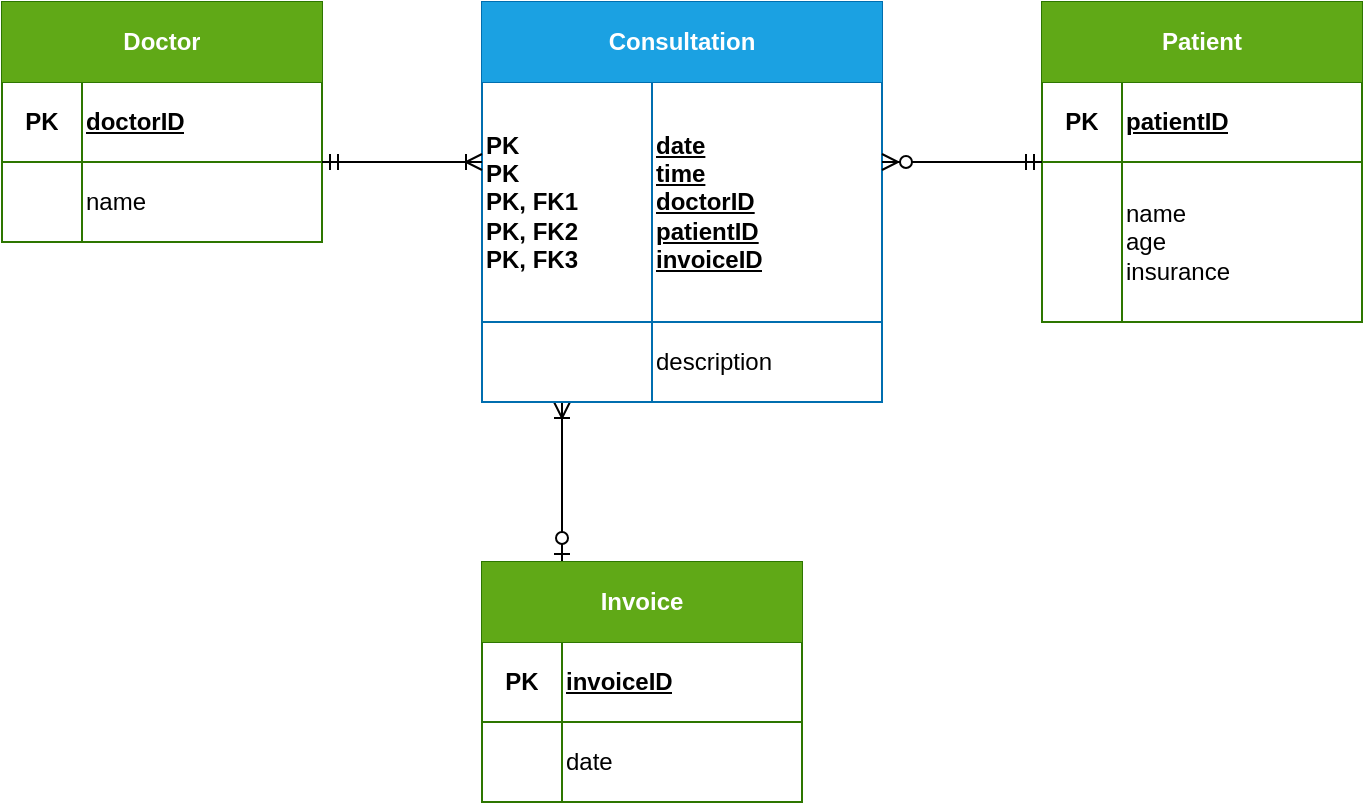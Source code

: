 <mxfile version="20.6.0" type="device"><diagram id="r9cYyTwz3PThLWFNZiZb" name="Page-1"><mxGraphModel dx="1422" dy="747" grid="1" gridSize="10" guides="1" tooltips="1" connect="1" arrows="1" fold="1" page="1" pageScale="1" pageWidth="291" pageHeight="413" math="0" shadow="0"><root><mxCell id="0"/><mxCell id="1" parent="0"/><mxCell id="9_CiMtXoxlJUaPng93nl-4" value="" style="fontSize=12;html=1;endArrow=ERoneToMany;startArrow=ERzeroToOne;rounded=0;" parent="1" edge="1"><mxGeometry width="100" height="100" relative="1" as="geometry"><mxPoint x="320" y="320" as="sourcePoint"/><mxPoint x="320" y="240" as="targetPoint"/><Array as="points"/></mxGeometry></mxCell><mxCell id="9_CiMtXoxlJUaPng93nl-6" value="" style="shape=table;html=1;whiteSpace=wrap;startSize=0;container=1;collapsible=0;childLayout=tableLayout;swimlaneLine=1;strokeColor=#2D7600;columnLines=1;resizeLast=0;right=1;moveCells=1;fontColor=#FFFFFF;" parent="1" vertex="1"><mxGeometry x="40" y="40" width="160" height="120" as="geometry"/></mxCell><mxCell id="9_CiMtXoxlJUaPng93nl-7" value="" style="shape=tableRow;horizontal=0;startSize=0;swimlaneHead=0;swimlaneBody=0;top=0;left=0;bottom=0;right=0;collapsible=0;dropTarget=0;fillColor=default;points=[[0,0.5],[1,0.5]];portConstraint=eastwest;" parent="9_CiMtXoxlJUaPng93nl-6" vertex="1"><mxGeometry width="160" height="40" as="geometry"/></mxCell><mxCell id="9_CiMtXoxlJUaPng93nl-8" value="&lt;font color=&quot;#FFFFFF&quot;&gt;&lt;b&gt;Doctor&lt;/b&gt;&lt;/font&gt;" style="shape=partialRectangle;html=1;whiteSpace=wrap;connectable=0;fillColor=#60A917;top=0;left=0;bottom=0;right=0;overflow=hidden;rowspan=1;colspan=2;collapsible=1;" parent="9_CiMtXoxlJUaPng93nl-7" vertex="1"><mxGeometry width="160" height="40" as="geometry"><mxRectangle width="40" height="40" as="alternateBounds"/></mxGeometry></mxCell><mxCell id="9_CiMtXoxlJUaPng93nl-9" value="" style="shape=partialRectangle;html=1;whiteSpace=wrap;connectable=0;fillColor=none;top=0;left=0;bottom=0;right=0;overflow=hidden;" parent="9_CiMtXoxlJUaPng93nl-7" vertex="1" visible="0"><mxGeometry x="40" width="120" height="40" as="geometry"><mxRectangle width="120" height="40" as="alternateBounds"/></mxGeometry></mxCell><mxCell id="9_CiMtXoxlJUaPng93nl-10" value="" style="shape=tableRow;horizontal=0;startSize=0;swimlaneHead=0;swimlaneBody=0;top=0;left=0;bottom=0;right=0;collapsible=0;dropTarget=0;fillColor=none;points=[[0,0.5],[1,0.5]];portConstraint=eastwest;" parent="9_CiMtXoxlJUaPng93nl-6" vertex="1"><mxGeometry y="40" width="160" height="40" as="geometry"/></mxCell><mxCell id="9_CiMtXoxlJUaPng93nl-11" value="&lt;b&gt;PK&lt;/b&gt;" style="shape=partialRectangle;html=1;whiteSpace=wrap;connectable=0;fillColor=none;top=0;left=0;bottom=0;right=0;overflow=hidden;" parent="9_CiMtXoxlJUaPng93nl-10" vertex="1"><mxGeometry width="40" height="40" as="geometry"><mxRectangle width="40" height="40" as="alternateBounds"/></mxGeometry></mxCell><mxCell id="9_CiMtXoxlJUaPng93nl-12" value="&lt;div align=&quot;justify&quot;&gt;doctorID&lt;/div&gt;" style="shape=partialRectangle;html=1;whiteSpace=wrap;connectable=0;fillColor=none;top=0;left=0;bottom=0;right=0;overflow=hidden;fontStyle=5;align=left;" parent="9_CiMtXoxlJUaPng93nl-10" vertex="1"><mxGeometry x="40" width="120" height="40" as="geometry"><mxRectangle width="120" height="40" as="alternateBounds"/></mxGeometry></mxCell><mxCell id="9_CiMtXoxlJUaPng93nl-13" value="" style="shape=tableRow;horizontal=0;startSize=0;swimlaneHead=0;swimlaneBody=0;top=0;left=0;bottom=0;right=0;collapsible=0;dropTarget=0;fillColor=none;points=[[0,0.5],[1,0.5]];portConstraint=eastwest;" parent="9_CiMtXoxlJUaPng93nl-6" vertex="1"><mxGeometry y="80" width="160" height="40" as="geometry"/></mxCell><mxCell id="9_CiMtXoxlJUaPng93nl-14" value="" style="shape=partialRectangle;html=1;whiteSpace=wrap;connectable=0;fillColor=none;top=0;left=0;bottom=0;right=0;overflow=hidden;" parent="9_CiMtXoxlJUaPng93nl-13" vertex="1"><mxGeometry width="40" height="40" as="geometry"><mxRectangle width="40" height="40" as="alternateBounds"/></mxGeometry></mxCell><mxCell id="9_CiMtXoxlJUaPng93nl-15" value="&lt;div align=&quot;left&quot;&gt;name&lt;/div&gt;" style="shape=partialRectangle;html=1;whiteSpace=wrap;connectable=0;fillColor=none;top=0;left=0;bottom=0;right=0;overflow=hidden;align=left;" parent="9_CiMtXoxlJUaPng93nl-13" vertex="1"><mxGeometry x="40" width="120" height="40" as="geometry"><mxRectangle width="120" height="40" as="alternateBounds"/></mxGeometry></mxCell><mxCell id="9_CiMtXoxlJUaPng93nl-16" value="" style="shape=table;html=1;whiteSpace=wrap;startSize=0;container=1;collapsible=0;childLayout=tableLayout;swimlaneLine=1;strokeColor=#006EAF;columnLines=1;resizeLast=0;right=1;moveCells=1;fontColor=#FFFFFF;" parent="1" vertex="1"><mxGeometry x="280" y="40" width="200" height="200" as="geometry"/></mxCell><mxCell id="9_CiMtXoxlJUaPng93nl-17" value="" style="shape=tableRow;horizontal=0;startSize=0;swimlaneHead=0;swimlaneBody=0;top=0;left=0;bottom=0;right=0;collapsible=0;dropTarget=0;fillColor=default;points=[[0,0.5],[1,0.5]];portConstraint=eastwest;" parent="9_CiMtXoxlJUaPng93nl-16" vertex="1"><mxGeometry width="200" height="40" as="geometry"/></mxCell><mxCell id="9_CiMtXoxlJUaPng93nl-18" value="&lt;font color=&quot;#FFFFFF&quot;&gt;&lt;b&gt;Consultation&lt;/b&gt;&lt;/font&gt;" style="shape=partialRectangle;html=1;whiteSpace=wrap;connectable=0;fillColor=#1BA1E2;top=0;left=0;bottom=0;right=0;overflow=hidden;rowspan=1;colspan=2;collapsible=1;" parent="9_CiMtXoxlJUaPng93nl-17" vertex="1"><mxGeometry width="200" height="40" as="geometry"><mxRectangle width="85" height="40" as="alternateBounds"/></mxGeometry></mxCell><mxCell id="9_CiMtXoxlJUaPng93nl-19" value="" style="shape=partialRectangle;html=1;whiteSpace=wrap;connectable=0;fillColor=none;top=0;left=0;bottom=0;right=0;overflow=hidden;" parent="9_CiMtXoxlJUaPng93nl-17" vertex="1" visible="0"><mxGeometry x="85" width="115" height="40" as="geometry"><mxRectangle width="115" height="40" as="alternateBounds"/></mxGeometry></mxCell><mxCell id="9_CiMtXoxlJUaPng93nl-20" value="" style="shape=tableRow;horizontal=0;startSize=0;swimlaneHead=0;swimlaneBody=0;top=0;left=0;bottom=0;right=0;collapsible=0;dropTarget=0;fillColor=none;points=[[0,0.5],[1,0.5]];portConstraint=eastwest;" parent="9_CiMtXoxlJUaPng93nl-16" vertex="1"><mxGeometry y="40" width="200" height="120" as="geometry"/></mxCell><mxCell id="9_CiMtXoxlJUaPng93nl-21" value="&lt;div align=&quot;left&quot;&gt;PK&lt;br&gt;&lt;/div&gt;&lt;div align=&quot;left&quot;&gt;PK&lt;br&gt;&lt;/div&gt;&lt;div align=&quot;left&quot;&gt;PK, FK1&lt;/div&gt;&lt;div align=&quot;left&quot;&gt;PK, FK2&lt;br&gt;&lt;/div&gt;&lt;div align=&quot;left&quot;&gt;PK, FK3&lt;br&gt;&lt;/div&gt;" style="shape=partialRectangle;html=1;whiteSpace=wrap;connectable=0;fillColor=none;top=0;left=0;bottom=0;right=0;overflow=hidden;fontStyle=1;align=left;" parent="9_CiMtXoxlJUaPng93nl-20" vertex="1"><mxGeometry width="85" height="120" as="geometry"><mxRectangle width="85" height="120" as="alternateBounds"/></mxGeometry></mxCell><mxCell id="9_CiMtXoxlJUaPng93nl-22" value="&lt;div&gt;date&lt;br&gt;&lt;/div&gt;&lt;div&gt;time&lt;br&gt;&lt;/div&gt;&lt;div&gt;doctorID&lt;/div&gt;&lt;div align=&quot;left&quot;&gt;patientID&lt;br&gt;&lt;/div&gt;&lt;div&gt;invoiceID&lt;br&gt;&lt;/div&gt;" style="shape=partialRectangle;html=1;whiteSpace=wrap;connectable=0;fillColor=none;top=0;left=0;bottom=0;right=0;overflow=hidden;fontStyle=5;align=left;" parent="9_CiMtXoxlJUaPng93nl-20" vertex="1"><mxGeometry x="85" width="115" height="120" as="geometry"><mxRectangle width="115" height="120" as="alternateBounds"/></mxGeometry></mxCell><mxCell id="9_CiMtXoxlJUaPng93nl-23" value="" style="shape=tableRow;horizontal=0;startSize=0;swimlaneHead=0;swimlaneBody=0;top=0;left=0;bottom=0;right=0;collapsible=0;dropTarget=0;fillColor=none;points=[[0,0.5],[1,0.5]];portConstraint=eastwest;" parent="9_CiMtXoxlJUaPng93nl-16" vertex="1"><mxGeometry y="160" width="200" height="40" as="geometry"/></mxCell><mxCell id="9_CiMtXoxlJUaPng93nl-24" value="" style="shape=partialRectangle;html=1;whiteSpace=wrap;connectable=0;fillColor=none;top=0;left=0;bottom=0;right=0;overflow=hidden;" parent="9_CiMtXoxlJUaPng93nl-23" vertex="1"><mxGeometry width="85" height="40" as="geometry"><mxRectangle width="85" height="40" as="alternateBounds"/></mxGeometry></mxCell><mxCell id="9_CiMtXoxlJUaPng93nl-25" value="&lt;div align=&quot;left&quot;&gt;description&lt;/div&gt;" style="shape=partialRectangle;html=1;whiteSpace=wrap;connectable=0;fillColor=none;top=0;left=0;bottom=0;right=0;overflow=hidden;align=left;" parent="9_CiMtXoxlJUaPng93nl-23" vertex="1"><mxGeometry x="85" width="115" height="40" as="geometry"><mxRectangle width="115" height="40" as="alternateBounds"/></mxGeometry></mxCell><mxCell id="9_CiMtXoxlJUaPng93nl-26" value="" style="shape=table;html=1;whiteSpace=wrap;startSize=0;container=1;collapsible=0;childLayout=tableLayout;swimlaneLine=1;strokeColor=#2D7600;columnLines=1;resizeLast=0;right=1;moveCells=1;" parent="1" vertex="1"><mxGeometry x="560" y="40" width="160" height="160" as="geometry"/></mxCell><mxCell id="9_CiMtXoxlJUaPng93nl-27" value="" style="shape=tableRow;horizontal=0;startSize=0;swimlaneHead=0;swimlaneBody=0;top=0;left=0;bottom=0;right=0;collapsible=0;dropTarget=0;fillColor=default;points=[[0,0.5],[1,0.5]];portConstraint=eastwest;" parent="9_CiMtXoxlJUaPng93nl-26" vertex="1"><mxGeometry width="160" height="40" as="geometry"/></mxCell><mxCell id="9_CiMtXoxlJUaPng93nl-28" value="&lt;b&gt;Patient&lt;/b&gt;" style="shape=partialRectangle;html=1;whiteSpace=wrap;connectable=0;fillColor=#60A917;top=0;left=0;bottom=0;right=0;overflow=hidden;rowspan=1;colspan=2;collapsible=1;fontColor=#FFFFFF;" parent="9_CiMtXoxlJUaPng93nl-27" vertex="1"><mxGeometry width="160" height="40" as="geometry"><mxRectangle width="40" height="40" as="alternateBounds"/></mxGeometry></mxCell><mxCell id="9_CiMtXoxlJUaPng93nl-29" value="" style="shape=partialRectangle;html=1;whiteSpace=wrap;connectable=0;fillColor=none;top=0;left=0;bottom=0;right=0;overflow=hidden;" parent="9_CiMtXoxlJUaPng93nl-27" vertex="1" visible="0"><mxGeometry x="40" width="120" height="40" as="geometry"><mxRectangle width="120" height="40" as="alternateBounds"/></mxGeometry></mxCell><mxCell id="9_CiMtXoxlJUaPng93nl-30" value="" style="shape=tableRow;horizontal=0;startSize=0;swimlaneHead=0;swimlaneBody=0;top=0;left=0;bottom=0;right=0;collapsible=0;dropTarget=0;fillColor=none;points=[[0,0.5],[1,0.5]];portConstraint=eastwest;" parent="9_CiMtXoxlJUaPng93nl-26" vertex="1"><mxGeometry y="40" width="160" height="40" as="geometry"/></mxCell><mxCell id="9_CiMtXoxlJUaPng93nl-31" value="&lt;b&gt;PK&lt;/b&gt;" style="shape=partialRectangle;html=1;whiteSpace=wrap;connectable=0;fillColor=none;top=0;left=0;bottom=0;right=0;overflow=hidden;" parent="9_CiMtXoxlJUaPng93nl-30" vertex="1"><mxGeometry width="40" height="40" as="geometry"><mxRectangle width="40" height="40" as="alternateBounds"/></mxGeometry></mxCell><mxCell id="9_CiMtXoxlJUaPng93nl-32" value="&lt;div align=&quot;justify&quot;&gt;patientID&lt;/div&gt;" style="shape=partialRectangle;html=1;whiteSpace=wrap;connectable=0;fillColor=none;top=0;left=0;bottom=0;right=0;overflow=hidden;fontStyle=5;align=left;" parent="9_CiMtXoxlJUaPng93nl-30" vertex="1"><mxGeometry x="40" width="120" height="40" as="geometry"><mxRectangle width="120" height="40" as="alternateBounds"/></mxGeometry></mxCell><mxCell id="9_CiMtXoxlJUaPng93nl-33" value="" style="shape=tableRow;horizontal=0;startSize=0;swimlaneHead=0;swimlaneBody=0;top=0;left=0;bottom=0;right=0;collapsible=0;dropTarget=0;fillColor=none;points=[[0,0.5],[1,0.5]];portConstraint=eastwest;" parent="9_CiMtXoxlJUaPng93nl-26" vertex="1"><mxGeometry y="80" width="160" height="80" as="geometry"/></mxCell><mxCell id="9_CiMtXoxlJUaPng93nl-34" value="" style="shape=partialRectangle;html=1;whiteSpace=wrap;connectable=0;fillColor=none;top=0;left=0;bottom=0;right=0;overflow=hidden;" parent="9_CiMtXoxlJUaPng93nl-33" vertex="1"><mxGeometry width="40" height="80" as="geometry"><mxRectangle width="40" height="80" as="alternateBounds"/></mxGeometry></mxCell><mxCell id="9_CiMtXoxlJUaPng93nl-35" value="&lt;div align=&quot;left&quot;&gt;name&lt;/div&gt;&lt;div align=&quot;left&quot;&gt;age&lt;br&gt;&lt;/div&gt;&lt;div&gt;insurance&lt;br&gt;&lt;/div&gt;" style="shape=partialRectangle;html=1;whiteSpace=wrap;connectable=0;fillColor=none;top=0;left=0;bottom=0;right=0;overflow=hidden;align=left;" parent="9_CiMtXoxlJUaPng93nl-33" vertex="1"><mxGeometry x="40" width="120" height="80" as="geometry"><mxRectangle width="120" height="80" as="alternateBounds"/></mxGeometry></mxCell><mxCell id="uYHbFWJHY0xbUf5l4xA0-1" value="" style="shape=table;html=1;whiteSpace=wrap;startSize=0;container=1;collapsible=0;childLayout=tableLayout;swimlaneLine=1;strokeColor=#2D7600;columnLines=1;resizeLast=0;right=1;moveCells=1;fontColor=#FFFFFF;" vertex="1" parent="1"><mxGeometry x="280" y="320" width="160" height="120" as="geometry"/></mxCell><mxCell id="uYHbFWJHY0xbUf5l4xA0-2" value="" style="shape=tableRow;horizontal=0;startSize=0;swimlaneHead=0;swimlaneBody=0;top=0;left=0;bottom=0;right=0;collapsible=0;dropTarget=0;fillColor=default;points=[[0,0.5],[1,0.5]];portConstraint=eastwest;" vertex="1" parent="uYHbFWJHY0xbUf5l4xA0-1"><mxGeometry width="160" height="40" as="geometry"/></mxCell><mxCell id="uYHbFWJHY0xbUf5l4xA0-3" value="&lt;font color=&quot;#FFFFFF&quot;&gt;&lt;b&gt;Invoice&lt;/b&gt;&lt;/font&gt;" style="shape=partialRectangle;html=1;whiteSpace=wrap;connectable=0;fillColor=#60A917;top=0;left=0;bottom=0;right=0;overflow=hidden;rowspan=1;colspan=2;collapsible=1;" vertex="1" parent="uYHbFWJHY0xbUf5l4xA0-2"><mxGeometry width="160" height="40" as="geometry"><mxRectangle width="40" height="40" as="alternateBounds"/></mxGeometry></mxCell><mxCell id="uYHbFWJHY0xbUf5l4xA0-4" value="" style="shape=partialRectangle;html=1;whiteSpace=wrap;connectable=0;fillColor=none;top=0;left=0;bottom=0;right=0;overflow=hidden;" vertex="1" visible="0" parent="uYHbFWJHY0xbUf5l4xA0-2"><mxGeometry x="40" width="120" height="40" as="geometry"><mxRectangle width="120" height="40" as="alternateBounds"/></mxGeometry></mxCell><mxCell id="uYHbFWJHY0xbUf5l4xA0-5" value="" style="shape=tableRow;horizontal=0;startSize=0;swimlaneHead=0;swimlaneBody=0;top=0;left=0;bottom=0;right=0;collapsible=0;dropTarget=0;fillColor=none;points=[[0,0.5],[1,0.5]];portConstraint=eastwest;" vertex="1" parent="uYHbFWJHY0xbUf5l4xA0-1"><mxGeometry y="40" width="160" height="40" as="geometry"/></mxCell><mxCell id="uYHbFWJHY0xbUf5l4xA0-6" value="&lt;b&gt;PK&lt;/b&gt;" style="shape=partialRectangle;html=1;whiteSpace=wrap;connectable=0;fillColor=none;top=0;left=0;bottom=0;right=0;overflow=hidden;" vertex="1" parent="uYHbFWJHY0xbUf5l4xA0-5"><mxGeometry width="40" height="40" as="geometry"><mxRectangle width="40" height="40" as="alternateBounds"/></mxGeometry></mxCell><mxCell id="uYHbFWJHY0xbUf5l4xA0-7" value="&lt;div align=&quot;justify&quot;&gt;invoiceID&lt;/div&gt;" style="shape=partialRectangle;html=1;whiteSpace=wrap;connectable=0;fillColor=none;top=0;left=0;bottom=0;right=0;overflow=hidden;fontStyle=5;align=left;" vertex="1" parent="uYHbFWJHY0xbUf5l4xA0-5"><mxGeometry x="40" width="120" height="40" as="geometry"><mxRectangle width="120" height="40" as="alternateBounds"/></mxGeometry></mxCell><mxCell id="uYHbFWJHY0xbUf5l4xA0-8" value="" style="shape=tableRow;horizontal=0;startSize=0;swimlaneHead=0;swimlaneBody=0;top=0;left=0;bottom=0;right=0;collapsible=0;dropTarget=0;fillColor=none;points=[[0,0.5],[1,0.5]];portConstraint=eastwest;" vertex="1" parent="uYHbFWJHY0xbUf5l4xA0-1"><mxGeometry y="80" width="160" height="40" as="geometry"/></mxCell><mxCell id="uYHbFWJHY0xbUf5l4xA0-9" value="" style="shape=partialRectangle;html=1;whiteSpace=wrap;connectable=0;fillColor=none;top=0;left=0;bottom=0;right=0;overflow=hidden;" vertex="1" parent="uYHbFWJHY0xbUf5l4xA0-8"><mxGeometry width="40" height="40" as="geometry"><mxRectangle width="40" height="40" as="alternateBounds"/></mxGeometry></mxCell><mxCell id="uYHbFWJHY0xbUf5l4xA0-10" value="&lt;div align=&quot;left&quot;&gt;date&lt;/div&gt;" style="shape=partialRectangle;html=1;whiteSpace=wrap;connectable=0;fillColor=none;top=0;left=0;bottom=0;right=0;overflow=hidden;align=left;" vertex="1" parent="uYHbFWJHY0xbUf5l4xA0-8"><mxGeometry x="40" width="120" height="40" as="geometry"><mxRectangle width="120" height="40" as="alternateBounds"/></mxGeometry></mxCell><mxCell id="uYHbFWJHY0xbUf5l4xA0-11" value="" style="fontSize=12;html=1;endArrow=ERoneToMany;startArrow=ERmandOne;rounded=0;elbow=vertical;exitX=0.5;exitY=1;exitDx=0;exitDy=0;" edge="1" parent="1"><mxGeometry width="100" height="100" relative="1" as="geometry"><mxPoint x="200" y="120" as="sourcePoint"/><mxPoint x="280" y="120" as="targetPoint"/></mxGeometry></mxCell><mxCell id="uYHbFWJHY0xbUf5l4xA0-12" value="" style="fontSize=12;html=1;endArrow=ERzeroToMany;startArrow=ERmandOne;rounded=0;fontColor=#FFFFFF;" edge="1" parent="1"><mxGeometry width="100" height="100" relative="1" as="geometry"><mxPoint x="560" y="120" as="sourcePoint"/><mxPoint x="480" y="120" as="targetPoint"/></mxGeometry></mxCell></root></mxGraphModel></diagram></mxfile>